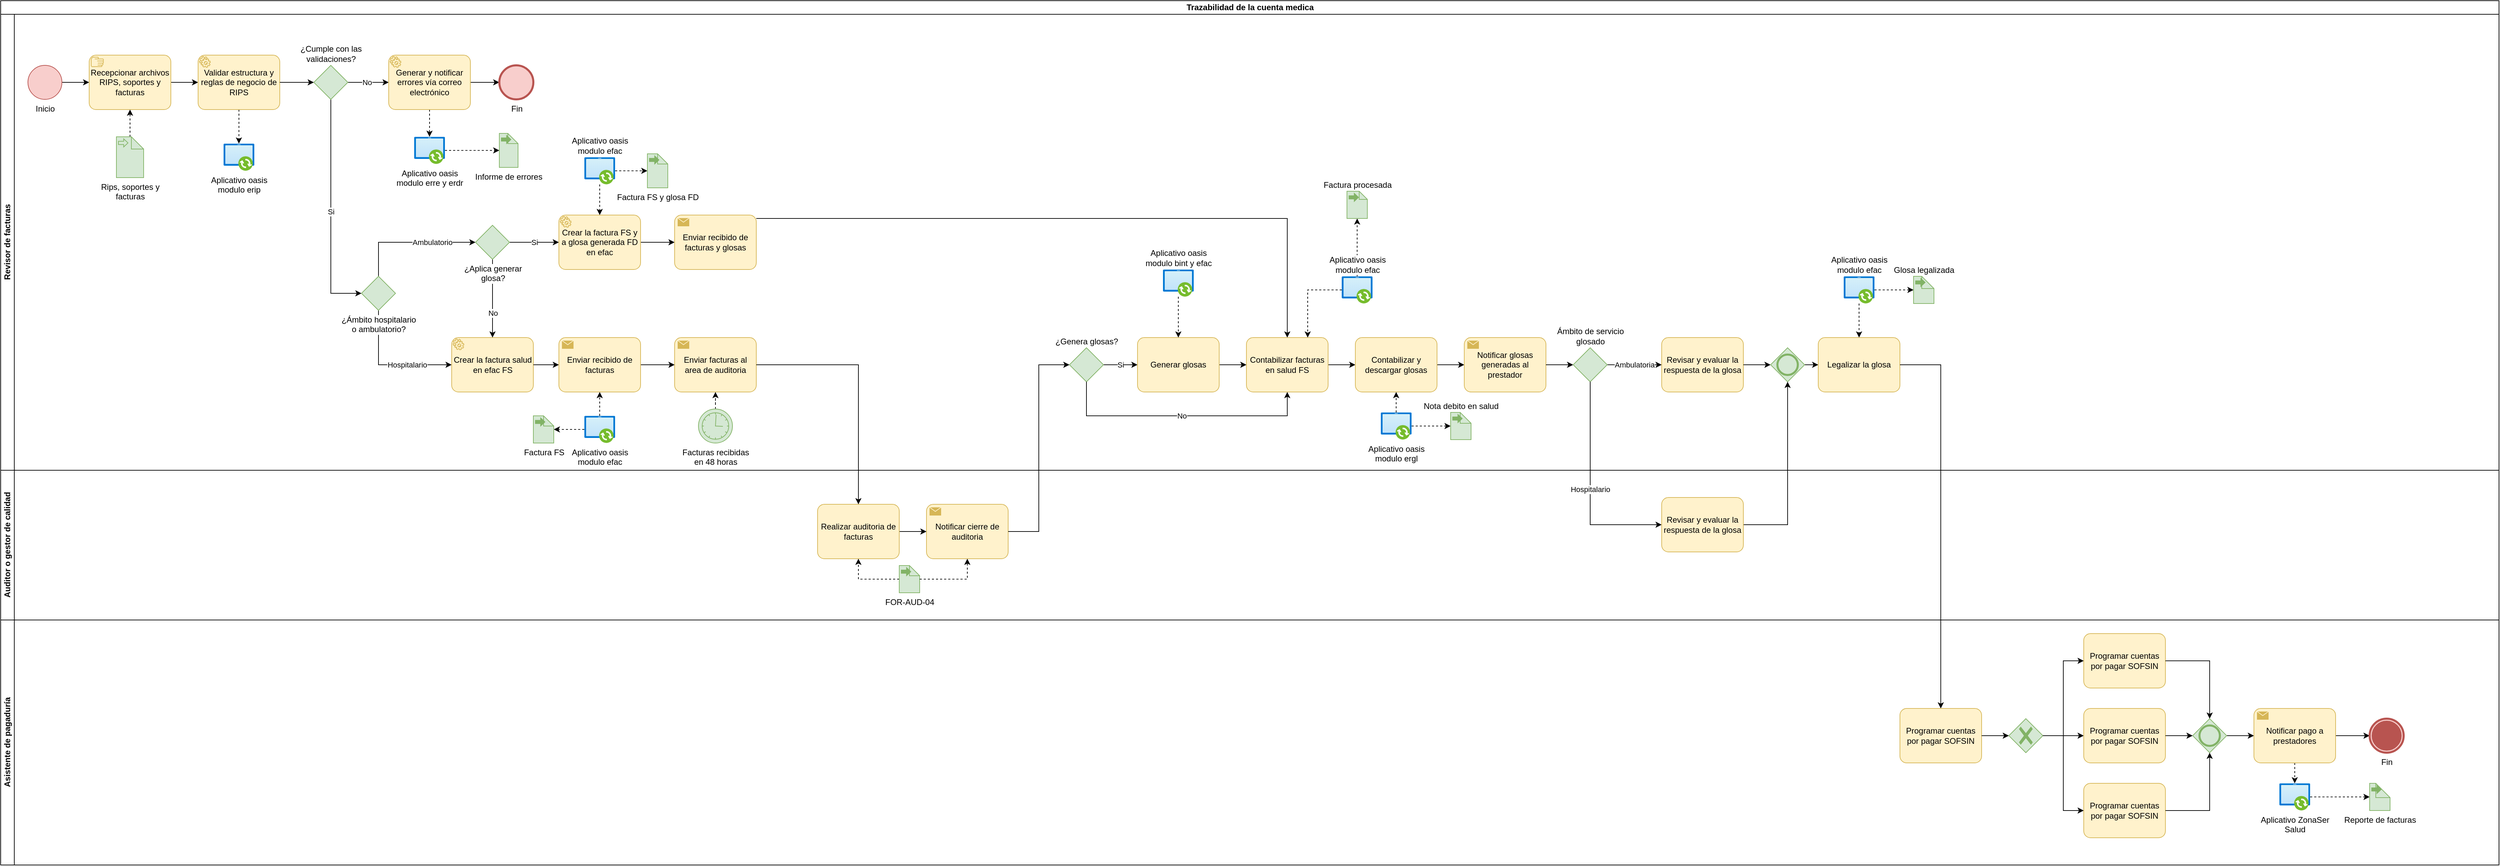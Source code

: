 <mxfile version="22.0.8" type="github">
  <diagram name="Página-1" id="GSmeaIb20q8Nv7xJSr0J">
    <mxGraphModel dx="4291" dy="1646" grid="1" gridSize="10" guides="1" tooltips="1" connect="1" arrows="1" fold="1" page="1" pageScale="1" pageWidth="3700" pageHeight="1300" math="0" shadow="0">
      <root>
        <mxCell id="0" />
        <mxCell id="1" parent="0" />
        <mxCell id="zymt9DxS3ZADFHl2k7Yk-1" value="Trazabilidad de la cuenta medica" style="swimlane;childLayout=stackLayout;resizeParent=1;resizeParentMax=0;horizontal=1;startSize=20;horizontalStack=0;html=1;" vertex="1" parent="1">
          <mxGeometry x="10" y="10" width="3670" height="1270" as="geometry" />
        </mxCell>
        <mxCell id="zymt9DxS3ZADFHl2k7Yk-2" value="Revisor de facturas" style="swimlane;startSize=20;horizontal=0;html=1;" vertex="1" parent="zymt9DxS3ZADFHl2k7Yk-1">
          <mxGeometry y="20" width="3670" height="670" as="geometry" />
        </mxCell>
        <mxCell id="zymt9DxS3ZADFHl2k7Yk-3" value="" style="edgeStyle=orthogonalEdgeStyle;rounded=0;orthogonalLoop=1;jettySize=auto;html=1;" edge="1" parent="zymt9DxS3ZADFHl2k7Yk-2" source="zymt9DxS3ZADFHl2k7Yk-4" target="zymt9DxS3ZADFHl2k7Yk-6">
          <mxGeometry relative="1" as="geometry">
            <mxPoint x="420" y="100" as="sourcePoint" />
            <mxPoint x="290" y="100" as="targetPoint" />
          </mxGeometry>
        </mxCell>
        <mxCell id="zymt9DxS3ZADFHl2k7Yk-4" value="Recepcionar archivos RIPS, soportes y facturas" style="points=[[0.25,0,0],[0.5,0,0],[0.75,0,0],[1,0.25,0],[1,0.5,0],[1,0.75,0],[0.75,1,0],[0.5,1,0],[0.25,1,0],[0,0.75,0],[0,0.5,0],[0,0.25,0]];shape=mxgraph.bpmn.task;whiteSpace=wrap;rectStyle=rounded;size=10;html=1;container=1;expand=0;collapsible=0;taskMarker=manual;fillColor=#fff2cc;strokeColor=#d6b656;" vertex="1" parent="zymt9DxS3ZADFHl2k7Yk-2">
          <mxGeometry x="130" y="60" width="120" height="80" as="geometry" />
        </mxCell>
        <mxCell id="zymt9DxS3ZADFHl2k7Yk-5" style="edgeStyle=orthogonalEdgeStyle;rounded=0;orthogonalLoop=1;jettySize=auto;html=1;dashed=1;" edge="1" parent="zymt9DxS3ZADFHl2k7Yk-2" source="zymt9DxS3ZADFHl2k7Yk-6" target="zymt9DxS3ZADFHl2k7Yk-51">
          <mxGeometry relative="1" as="geometry" />
        </mxCell>
        <mxCell id="zymt9DxS3ZADFHl2k7Yk-6" value="&lt;font style=&quot;vertical-align: inherit;&quot;&gt;&lt;font style=&quot;vertical-align: inherit;&quot;&gt;Validar estructura y reglas de negocio de RIPS&lt;/font&gt;&lt;/font&gt;" style="points=[[0.25,0,0],[0.5,0,0],[0.75,0,0],[1,0.25,0],[1,0.5,0],[1,0.75,0],[0.75,1,0],[0.5,1,0],[0.25,1,0],[0,0.75,0],[0,0.5,0],[0,0.25,0]];shape=mxgraph.bpmn.task;whiteSpace=wrap;rectStyle=rounded;size=10;html=1;container=1;expand=0;collapsible=0;taskMarker=service;fillColor=#fff2cc;strokeColor=#d6b656;" vertex="1" parent="zymt9DxS3ZADFHl2k7Yk-2">
          <mxGeometry x="290" y="60" width="120" height="80" as="geometry" />
        </mxCell>
        <mxCell id="zymt9DxS3ZADFHl2k7Yk-7" value="No" style="edgeStyle=orthogonalEdgeStyle;rounded=0;orthogonalLoop=1;jettySize=auto;html=1;" edge="1" parent="zymt9DxS3ZADFHl2k7Yk-2" source="zymt9DxS3ZADFHl2k7Yk-9" target="zymt9DxS3ZADFHl2k7Yk-14">
          <mxGeometry x="-0.067" relative="1" as="geometry">
            <mxPoint as="offset" />
          </mxGeometry>
        </mxCell>
        <mxCell id="zymt9DxS3ZADFHl2k7Yk-8" value="Si" style="edgeStyle=orthogonalEdgeStyle;rounded=0;orthogonalLoop=1;jettySize=auto;html=1;entryX=0;entryY=0.5;entryDx=0;entryDy=0;entryPerimeter=0;" edge="1" parent="zymt9DxS3ZADFHl2k7Yk-2" source="zymt9DxS3ZADFHl2k7Yk-9" target="zymt9DxS3ZADFHl2k7Yk-27">
          <mxGeometry relative="1" as="geometry">
            <mxPoint x="945" y="320" as="targetPoint" />
            <Array as="points">
              <mxPoint x="485" y="410" />
            </Array>
          </mxGeometry>
        </mxCell>
        <mxCell id="zymt9DxS3ZADFHl2k7Yk-9" value="¿Cumple con las&lt;br&gt;validaciones?" style="points=[[0.25,0.25,0],[0.5,0,0],[0.75,0.25,0],[1,0.5,0],[0.75,0.75,0],[0.5,1,0],[0.25,0.75,0],[0,0.5,0]];shape=mxgraph.bpmn.gateway2;html=1;verticalLabelPosition=top;labelBackgroundColor=#ffffff;verticalAlign=bottom;align=center;perimeter=rhombusPerimeter;outlineConnect=0;outline=none;symbol=none;fillColor=#d5e8d4;strokeColor=#82b366;horizontal=1;labelPosition=center;" vertex="1" parent="zymt9DxS3ZADFHl2k7Yk-2">
          <mxGeometry x="460" y="75" width="50" height="50" as="geometry" />
        </mxCell>
        <mxCell id="zymt9DxS3ZADFHl2k7Yk-10" style="edgeStyle=orthogonalEdgeStyle;rounded=0;orthogonalLoop=1;jettySize=auto;html=1;entryX=0;entryY=0.5;entryDx=0;entryDy=0;entryPerimeter=0;" edge="1" parent="zymt9DxS3ZADFHl2k7Yk-2" source="zymt9DxS3ZADFHl2k7Yk-6" target="zymt9DxS3ZADFHl2k7Yk-9">
          <mxGeometry relative="1" as="geometry" />
        </mxCell>
        <mxCell id="zymt9DxS3ZADFHl2k7Yk-11" style="edgeStyle=orthogonalEdgeStyle;rounded=0;orthogonalLoop=1;jettySize=auto;html=1;dashed=1;" edge="1" parent="zymt9DxS3ZADFHl2k7Yk-2" source="zymt9DxS3ZADFHl2k7Yk-52" target="zymt9DxS3ZADFHl2k7Yk-15">
          <mxGeometry relative="1" as="geometry" />
        </mxCell>
        <mxCell id="zymt9DxS3ZADFHl2k7Yk-12" style="edgeStyle=orthogonalEdgeStyle;rounded=0;orthogonalLoop=1;jettySize=auto;html=1;dashed=1;" edge="1" parent="zymt9DxS3ZADFHl2k7Yk-2" source="zymt9DxS3ZADFHl2k7Yk-14" target="zymt9DxS3ZADFHl2k7Yk-52">
          <mxGeometry relative="1" as="geometry">
            <mxPoint x="750" y="100" as="targetPoint" />
          </mxGeometry>
        </mxCell>
        <mxCell id="zymt9DxS3ZADFHl2k7Yk-13" style="edgeStyle=orthogonalEdgeStyle;rounded=0;orthogonalLoop=1;jettySize=auto;html=1;" edge="1" parent="zymt9DxS3ZADFHl2k7Yk-2" source="zymt9DxS3ZADFHl2k7Yk-14" target="zymt9DxS3ZADFHl2k7Yk-53">
          <mxGeometry relative="1" as="geometry" />
        </mxCell>
        <mxCell id="zymt9DxS3ZADFHl2k7Yk-14" value="Generar y notificar errores vía correo electrónico" style="points=[[0.25,0,0],[0.5,0,0],[0.75,0,0],[1,0.25,0],[1,0.5,0],[1,0.75,0],[0.75,1,0],[0.5,1,0],[0.25,1,0],[0,0.75,0],[0,0.5,0],[0,0.25,0]];shape=mxgraph.bpmn.task;whiteSpace=wrap;rectStyle=rounded;size=10;html=1;container=1;expand=0;collapsible=0;taskMarker=service;fillColor=#fff2cc;strokeColor=#d6b656;" vertex="1" parent="zymt9DxS3ZADFHl2k7Yk-2">
          <mxGeometry x="570" y="60" width="120" height="80" as="geometry" />
        </mxCell>
        <mxCell id="zymt9DxS3ZADFHl2k7Yk-15" value="Informe de errores" style="shape=mxgraph.bpmn.data;labelPosition=center;verticalLabelPosition=bottom;align=center;verticalAlign=top;size=15;html=1;bpmnTransferType=output;fillColor=#d5e8d4;strokeColor=#82b366;" vertex="1" parent="zymt9DxS3ZADFHl2k7Yk-2">
          <mxGeometry x="732.5" y="175" width="27.5" height="50" as="geometry" />
        </mxCell>
        <mxCell id="zymt9DxS3ZADFHl2k7Yk-16" value="Ambulatorio" style="edgeStyle=orthogonalEdgeStyle;rounded=0;orthogonalLoop=1;jettySize=auto;html=1;entryX=0;entryY=0.5;entryDx=0;entryDy=0;entryPerimeter=0;" edge="1" parent="zymt9DxS3ZADFHl2k7Yk-2" source="zymt9DxS3ZADFHl2k7Yk-27" target="zymt9DxS3ZADFHl2k7Yk-23">
          <mxGeometry x="0.333" relative="1" as="geometry">
            <mxPoint x="1120" y="420" as="targetPoint" />
            <Array as="points">
              <mxPoint x="555" y="335" />
            </Array>
            <mxPoint as="offset" />
          </mxGeometry>
        </mxCell>
        <mxCell id="zymt9DxS3ZADFHl2k7Yk-17" value="Hospitalario" style="edgeStyle=orthogonalEdgeStyle;rounded=0;orthogonalLoop=1;jettySize=auto;html=1;entryX=0;entryY=0.5;entryDx=0;entryDy=0;entryPerimeter=0;" edge="1" parent="zymt9DxS3ZADFHl2k7Yk-2" source="zymt9DxS3ZADFHl2k7Yk-27" target="zymt9DxS3ZADFHl2k7Yk-18">
          <mxGeometry x="0.296" relative="1" as="geometry">
            <Array as="points">
              <mxPoint x="555" y="515" />
            </Array>
            <mxPoint as="offset" />
          </mxGeometry>
        </mxCell>
        <mxCell id="zymt9DxS3ZADFHl2k7Yk-18" value="Crear la factura salud en efac FS" style="points=[[0.25,0,0],[0.5,0,0],[0.75,0,0],[1,0.25,0],[1,0.5,0],[1,0.75,0],[0.75,1,0],[0.5,1,0],[0.25,1,0],[0,0.75,0],[0,0.5,0],[0,0.25,0]];shape=mxgraph.bpmn.task;whiteSpace=wrap;rectStyle=rounded;size=10;html=1;container=1;expand=0;collapsible=0;taskMarker=service;fillColor=#fff2cc;strokeColor=#d6b656;" vertex="1" parent="zymt9DxS3ZADFHl2k7Yk-2">
          <mxGeometry x="662.5" y="475" width="120" height="80" as="geometry" />
        </mxCell>
        <mxCell id="zymt9DxS3ZADFHl2k7Yk-19" style="edgeStyle=orthogonalEdgeStyle;rounded=0;orthogonalLoop=1;jettySize=auto;html=1;" edge="1" parent="zymt9DxS3ZADFHl2k7Yk-2" source="zymt9DxS3ZADFHl2k7Yk-20" target="zymt9DxS3ZADFHl2k7Yk-57">
          <mxGeometry relative="1" as="geometry" />
        </mxCell>
        <mxCell id="zymt9DxS3ZADFHl2k7Yk-20" value="Crear la factura FS y a glosa generada FD en efac" style="points=[[0.25,0,0],[0.5,0,0],[0.75,0,0],[1,0.25,0],[1,0.5,0],[1,0.75,0],[0.75,1,0],[0.5,1,0],[0.25,1,0],[0,0.75,0],[0,0.5,0],[0,0.25,0]];shape=mxgraph.bpmn.task;whiteSpace=wrap;rectStyle=rounded;size=10;html=1;container=1;expand=0;collapsible=0;taskMarker=service;fillColor=#fff2cc;strokeColor=#d6b656;" vertex="1" parent="zymt9DxS3ZADFHl2k7Yk-2">
          <mxGeometry x="820" y="295" width="120" height="80" as="geometry" />
        </mxCell>
        <mxCell id="zymt9DxS3ZADFHl2k7Yk-21" value="Si" style="edgeStyle=orthogonalEdgeStyle;rounded=0;orthogonalLoop=1;jettySize=auto;html=1;" edge="1" parent="zymt9DxS3ZADFHl2k7Yk-2" source="zymt9DxS3ZADFHl2k7Yk-23" target="zymt9DxS3ZADFHl2k7Yk-20">
          <mxGeometry relative="1" as="geometry">
            <mxPoint x="1280" y="415" as="targetPoint" />
          </mxGeometry>
        </mxCell>
        <mxCell id="zymt9DxS3ZADFHl2k7Yk-22" value="No" style="edgeStyle=orthogonalEdgeStyle;rounded=0;orthogonalLoop=1;jettySize=auto;html=1;" edge="1" parent="zymt9DxS3ZADFHl2k7Yk-2" source="zymt9DxS3ZADFHl2k7Yk-23" target="zymt9DxS3ZADFHl2k7Yk-18">
          <mxGeometry x="0.368" relative="1" as="geometry">
            <mxPoint as="offset" />
          </mxGeometry>
        </mxCell>
        <mxCell id="zymt9DxS3ZADFHl2k7Yk-23" value="¿Aplica generar&lt;br&gt;glosa?" style="points=[[0.25,0.25,0],[0.5,0,0],[0.75,0.25,0],[1,0.5,0],[0.75,0.75,0],[0.5,1,0],[0.25,0.75,0],[0,0.5,0]];shape=mxgraph.bpmn.gateway2;html=1;verticalLabelPosition=bottom;labelBackgroundColor=#ffffff;verticalAlign=top;align=center;perimeter=rhombusPerimeter;outlineConnect=0;outline=none;symbol=none;fillColor=#d5e8d4;strokeColor=#82b366;" vertex="1" parent="zymt9DxS3ZADFHl2k7Yk-2">
          <mxGeometry x="697.5" y="310" width="50" height="50" as="geometry" />
        </mxCell>
        <mxCell id="zymt9DxS3ZADFHl2k7Yk-24" value="Enviar facturas al area de auditoria" style="points=[[0.25,0,0],[0.5,0,0],[0.75,0,0],[1,0.25,0],[1,0.5,0],[1,0.75,0],[0.75,1,0],[0.5,1,0],[0.25,1,0],[0,0.75,0],[0,0.5,0],[0,0.25,0]];shape=mxgraph.bpmn.task;whiteSpace=wrap;rectStyle=rounded;size=10;html=1;container=1;expand=0;collapsible=0;taskMarker=send;fillColor=#fff2cc;strokeColor=#d6b656;" vertex="1" parent="zymt9DxS3ZADFHl2k7Yk-2">
          <mxGeometry x="990" y="475" width="120" height="80" as="geometry" />
        </mxCell>
        <mxCell id="zymt9DxS3ZADFHl2k7Yk-25" style="edgeStyle=orthogonalEdgeStyle;rounded=0;orthogonalLoop=1;jettySize=auto;html=1;dashed=1;" edge="1" parent="zymt9DxS3ZADFHl2k7Yk-2" source="zymt9DxS3ZADFHl2k7Yk-26" target="zymt9DxS3ZADFHl2k7Yk-24">
          <mxGeometry relative="1" as="geometry" />
        </mxCell>
        <mxCell id="zymt9DxS3ZADFHl2k7Yk-26" value="Facturas recibidas&lt;br&gt;en 48 horas" style="points=[[0.145,0.145,0],[0.5,0,0],[0.855,0.145,0],[1,0.5,0],[0.855,0.855,0],[0.5,1,0],[0.145,0.855,0],[0,0.5,0]];shape=mxgraph.bpmn.event;html=1;verticalLabelPosition=bottom;labelBackgroundColor=#ffffff;verticalAlign=top;align=center;perimeter=ellipsePerimeter;outlineConnect=0;aspect=fixed;outline=standard;symbol=timer;fillColor=#d5e8d4;strokeColor=#82b366;" vertex="1" parent="zymt9DxS3ZADFHl2k7Yk-2">
          <mxGeometry x="1025" y="580" width="50" height="50" as="geometry" />
        </mxCell>
        <mxCell id="zymt9DxS3ZADFHl2k7Yk-27" value="¿Ámbito hospitalario&lt;br&gt;o ambulatorio?" style="points=[[0.25,0.25,0],[0.5,0,0],[0.75,0.25,0],[1,0.5,0],[0.75,0.75,0],[0.5,1,0],[0.25,0.75,0],[0,0.5,0]];shape=mxgraph.bpmn.gateway2;html=1;verticalLabelPosition=bottom;labelBackgroundColor=#ffffff;verticalAlign=top;align=center;perimeter=rhombusPerimeter;outlineConnect=0;outline=none;symbol=none;fillColor=#d5e8d4;strokeColor=#82b366;" vertex="1" parent="zymt9DxS3ZADFHl2k7Yk-2">
          <mxGeometry x="530" y="385" width="50" height="50" as="geometry" />
        </mxCell>
        <mxCell id="zymt9DxS3ZADFHl2k7Yk-28" style="edgeStyle=orthogonalEdgeStyle;rounded=0;orthogonalLoop=1;jettySize=auto;html=1;" edge="1" parent="zymt9DxS3ZADFHl2k7Yk-2" source="zymt9DxS3ZADFHl2k7Yk-29" target="zymt9DxS3ZADFHl2k7Yk-31">
          <mxGeometry relative="1" as="geometry">
            <mxPoint x="1990" y="515" as="targetPoint" />
          </mxGeometry>
        </mxCell>
        <mxCell id="zymt9DxS3ZADFHl2k7Yk-29" value="Contabilizar facturas en salud FS" style="points=[[0.25,0,0],[0.5,0,0],[0.75,0,0],[1,0.25,0],[1,0.5,0],[1,0.75,0],[0.75,1,0],[0.5,1,0],[0.25,1,0],[0,0.75,0],[0,0.5,0],[0,0.25,0]];shape=mxgraph.bpmn.task;whiteSpace=wrap;rectStyle=rounded;size=10;html=1;container=1;expand=0;collapsible=0;taskMarker=abstract;fillColor=#fff2cc;strokeColor=#d6b656;" vertex="1" parent="zymt9DxS3ZADFHl2k7Yk-2">
          <mxGeometry x="1830" y="475" width="120" height="80" as="geometry" />
        </mxCell>
        <mxCell id="zymt9DxS3ZADFHl2k7Yk-30" style="edgeStyle=orthogonalEdgeStyle;rounded=0;orthogonalLoop=1;jettySize=auto;html=1;exitX=1;exitY=0.5;exitDx=0;exitDy=0;exitPerimeter=0;" edge="1" parent="zymt9DxS3ZADFHl2k7Yk-2" source="zymt9DxS3ZADFHl2k7Yk-31" target="zymt9DxS3ZADFHl2k7Yk-32">
          <mxGeometry relative="1" as="geometry">
            <mxPoint x="3380" y="160" as="sourcePoint" />
          </mxGeometry>
        </mxCell>
        <mxCell id="zymt9DxS3ZADFHl2k7Yk-31" value="Contabilizar y descargar glosas" style="points=[[0.25,0,0],[0.5,0,0],[0.75,0,0],[1,0.25,0],[1,0.5,0],[1,0.75,0],[0.75,1,0],[0.5,1,0],[0.25,1,0],[0,0.75,0],[0,0.5,0],[0,0.25,0]];shape=mxgraph.bpmn.task;whiteSpace=wrap;rectStyle=rounded;size=10;html=1;container=1;expand=0;collapsible=0;taskMarker=abstract;fillColor=#fff2cc;strokeColor=#d6b656;" vertex="1" parent="zymt9DxS3ZADFHl2k7Yk-2">
          <mxGeometry x="1990" y="475" width="120" height="80" as="geometry" />
        </mxCell>
        <mxCell id="zymt9DxS3ZADFHl2k7Yk-32" value="Notificar glosas generadas al prestador" style="points=[[0.25,0,0],[0.5,0,0],[0.75,0,0],[1,0.25,0],[1,0.5,0],[1,0.75,0],[0.75,1,0],[0.5,1,0],[0.25,1,0],[0,0.75,0],[0,0.5,0],[0,0.25,0]];shape=mxgraph.bpmn.task;whiteSpace=wrap;rectStyle=rounded;size=10;html=1;container=1;expand=0;collapsible=0;taskMarker=send;fillColor=#fff2cc;strokeColor=#d6b656;" vertex="1" parent="zymt9DxS3ZADFHl2k7Yk-2">
          <mxGeometry x="2150" y="475" width="120" height="80" as="geometry" />
        </mxCell>
        <mxCell id="zymt9DxS3ZADFHl2k7Yk-33" value="Si" style="edgeStyle=orthogonalEdgeStyle;rounded=0;orthogonalLoop=1;jettySize=auto;html=1;entryX=0;entryY=0.5;entryDx=0;entryDy=0;entryPerimeter=0;" edge="1" parent="zymt9DxS3ZADFHl2k7Yk-2" source="zymt9DxS3ZADFHl2k7Yk-34" target="zymt9DxS3ZADFHl2k7Yk-36">
          <mxGeometry relative="1" as="geometry" />
        </mxCell>
        <mxCell id="zymt9DxS3ZADFHl2k7Yk-34" value="¿Genera glosas?" style="points=[[0.25,0.25,0],[0.5,0,0],[0.75,0.25,0],[1,0.5,0],[0.75,0.75,0],[0.5,1,0],[0.25,0.75,0],[0,0.5,0]];shape=mxgraph.bpmn.gateway2;html=1;verticalLabelPosition=top;labelBackgroundColor=#ffffff;verticalAlign=bottom;align=center;perimeter=rhombusPerimeter;outlineConnect=0;outline=none;symbol=none;fillColor=#d5e8d4;strokeColor=#82b366;labelPosition=center;" vertex="1" parent="zymt9DxS3ZADFHl2k7Yk-2">
          <mxGeometry x="1570" y="490" width="50" height="50" as="geometry" />
        </mxCell>
        <mxCell id="zymt9DxS3ZADFHl2k7Yk-35" style="edgeStyle=orthogonalEdgeStyle;rounded=0;orthogonalLoop=1;jettySize=auto;html=1;" edge="1" parent="zymt9DxS3ZADFHl2k7Yk-2" source="zymt9DxS3ZADFHl2k7Yk-36" target="zymt9DxS3ZADFHl2k7Yk-29">
          <mxGeometry relative="1" as="geometry">
            <mxPoint x="1820" y="515" as="targetPoint" />
          </mxGeometry>
        </mxCell>
        <mxCell id="zymt9DxS3ZADFHl2k7Yk-36" value="Generar glosas" style="points=[[0.25,0,0],[0.5,0,0],[0.75,0,0],[1,0.25,0],[1,0.5,0],[1,0.75,0],[0.75,1,0],[0.5,1,0],[0.25,1,0],[0,0.75,0],[0,0.5,0],[0,0.25,0]];shape=mxgraph.bpmn.task;whiteSpace=wrap;rectStyle=rounded;size=10;html=1;container=1;expand=0;collapsible=0;taskMarker=abstract;fillColor=#fff2cc;strokeColor=#d6b656;" vertex="1" parent="zymt9DxS3ZADFHl2k7Yk-2">
          <mxGeometry x="1670" y="475" width="120" height="80" as="geometry" />
        </mxCell>
        <mxCell id="zymt9DxS3ZADFHl2k7Yk-37" value="No" style="edgeStyle=orthogonalEdgeStyle;rounded=0;orthogonalLoop=1;jettySize=auto;html=1;exitX=0.5;exitY=1;exitDx=0;exitDy=0;exitPerimeter=0;entryX=0.5;entryY=1;entryDx=0;entryDy=0;entryPerimeter=0;" edge="1" parent="zymt9DxS3ZADFHl2k7Yk-2" source="zymt9DxS3ZADFHl2k7Yk-34" target="zymt9DxS3ZADFHl2k7Yk-29">
          <mxGeometry relative="1" as="geometry">
            <mxPoint x="2530" y="920" as="sourcePoint" />
            <Array as="points">
              <mxPoint x="1735" y="590" />
              <mxPoint x="2780" y="590" />
            </Array>
          </mxGeometry>
        </mxCell>
        <mxCell id="zymt9DxS3ZADFHl2k7Yk-38" style="edgeStyle=orthogonalEdgeStyle;rounded=0;orthogonalLoop=1;jettySize=auto;html=1;exitX=1;exitY=0.5;exitDx=0;exitDy=0;exitPerimeter=0;" edge="1" parent="zymt9DxS3ZADFHl2k7Yk-2" source="zymt9DxS3ZADFHl2k7Yk-54" target="zymt9DxS3ZADFHl2k7Yk-24">
          <mxGeometry relative="1" as="geometry">
            <Array as="points">
              <mxPoint x="1010" y="515" />
              <mxPoint x="1010" y="515" />
            </Array>
            <mxPoint x="1055" y="425" as="sourcePoint" />
            <mxPoint x="1215" y="175" as="targetPoint" />
          </mxGeometry>
        </mxCell>
        <mxCell id="zymt9DxS3ZADFHl2k7Yk-39" value="Revisar y evaluar la respuesta de la glosa" style="points=[[0.25,0,0],[0.5,0,0],[0.75,0,0],[1,0.25,0],[1,0.5,0],[1,0.75,0],[0.75,1,0],[0.5,1,0],[0.25,1,0],[0,0.75,0],[0,0.5,0],[0,0.25,0]];shape=mxgraph.bpmn.task;whiteSpace=wrap;rectStyle=rounded;size=10;html=1;container=1;expand=0;collapsible=0;taskMarker=abstract;fillColor=#fff2cc;strokeColor=#d6b656;" vertex="1" parent="zymt9DxS3ZADFHl2k7Yk-2">
          <mxGeometry x="2440" y="475" width="120" height="80" as="geometry" />
        </mxCell>
        <mxCell id="zymt9DxS3ZADFHl2k7Yk-40" style="edgeStyle=orthogonalEdgeStyle;rounded=0;orthogonalLoop=1;jettySize=auto;html=1;" edge="1" parent="zymt9DxS3ZADFHl2k7Yk-2" source="zymt9DxS3ZADFHl2k7Yk-32" target="zymt9DxS3ZADFHl2k7Yk-42">
          <mxGeometry relative="1" as="geometry">
            <mxPoint x="3860" y="450" as="targetPoint" />
            <mxPoint x="3810" y="450" as="sourcePoint" />
          </mxGeometry>
        </mxCell>
        <mxCell id="zymt9DxS3ZADFHl2k7Yk-41" value="Ambulatoria" style="edgeStyle=orthogonalEdgeStyle;rounded=0;orthogonalLoop=1;jettySize=auto;html=1;" edge="1" parent="zymt9DxS3ZADFHl2k7Yk-2" source="zymt9DxS3ZADFHl2k7Yk-42" target="zymt9DxS3ZADFHl2k7Yk-39">
          <mxGeometry relative="1" as="geometry" />
        </mxCell>
        <mxCell id="zymt9DxS3ZADFHl2k7Yk-42" value="Ámbito de servicio&lt;br&gt;glosado" style="points=[[0.25,0.25,0],[0.5,0,0],[0.75,0.25,0],[1,0.5,0],[0.75,0.75,0],[0.5,1,0],[0.25,0.75,0],[0,0.5,0]];shape=mxgraph.bpmn.gateway2;html=1;verticalLabelPosition=top;labelBackgroundColor=#ffffff;verticalAlign=bottom;align=center;perimeter=rhombusPerimeter;outlineConnect=0;outline=none;symbol=none;fillColor=#d5e8d4;strokeColor=#82b366;labelPosition=center;" vertex="1" parent="zymt9DxS3ZADFHl2k7Yk-2">
          <mxGeometry x="2310" y="490" width="50" height="50" as="geometry" />
        </mxCell>
        <mxCell id="zymt9DxS3ZADFHl2k7Yk-43" style="edgeStyle=orthogonalEdgeStyle;rounded=0;orthogonalLoop=1;jettySize=auto;html=1;entryX=0;entryY=0.5;entryDx=0;entryDy=0;entryPerimeter=0;" edge="1" parent="zymt9DxS3ZADFHl2k7Yk-2" source="zymt9DxS3ZADFHl2k7Yk-39" target="zymt9DxS3ZADFHl2k7Yk-45">
          <mxGeometry relative="1" as="geometry" />
        </mxCell>
        <mxCell id="zymt9DxS3ZADFHl2k7Yk-44" style="edgeStyle=orthogonalEdgeStyle;rounded=0;orthogonalLoop=1;jettySize=auto;html=1;entryX=0;entryY=0.5;entryDx=0;entryDy=0;entryPerimeter=0;" edge="1" parent="zymt9DxS3ZADFHl2k7Yk-2" source="zymt9DxS3ZADFHl2k7Yk-45" target="zymt9DxS3ZADFHl2k7Yk-46">
          <mxGeometry relative="1" as="geometry">
            <mxPoint x="4060" y="450" as="targetPoint" />
          </mxGeometry>
        </mxCell>
        <mxCell id="zymt9DxS3ZADFHl2k7Yk-45" value="" style="points=[[0.25,0.25,0],[0.5,0,0],[0.75,0.25,0],[1,0.5,0],[0.75,0.75,0],[0.5,1,0],[0.25,0.75,0],[0,0.5,0]];shape=mxgraph.bpmn.gateway2;html=1;verticalLabelPosition=bottom;labelBackgroundColor=#ffffff;verticalAlign=top;align=center;perimeter=rhombusPerimeter;outlineConnect=0;outline=end;symbol=general;fillColor=#d5e8d4;strokeColor=#82b366;" vertex="1" parent="zymt9DxS3ZADFHl2k7Yk-2">
          <mxGeometry x="2600" y="490" width="50" height="50" as="geometry" />
        </mxCell>
        <mxCell id="zymt9DxS3ZADFHl2k7Yk-46" value="Legalizar la glosa" style="points=[[0.25,0,0],[0.5,0,0],[0.75,0,0],[1,0.25,0],[1,0.5,0],[1,0.75,0],[0.75,1,0],[0.5,1,0],[0.25,1,0],[0,0.75,0],[0,0.5,0],[0,0.25,0]];shape=mxgraph.bpmn.task;whiteSpace=wrap;rectStyle=rounded;size=10;html=1;container=1;expand=0;collapsible=0;taskMarker=abstract;fillColor=#fff2cc;strokeColor=#d6b656;" vertex="1" parent="zymt9DxS3ZADFHl2k7Yk-2">
          <mxGeometry x="2670" y="475" width="120" height="80" as="geometry" />
        </mxCell>
        <mxCell id="zymt9DxS3ZADFHl2k7Yk-47" style="edgeStyle=orthogonalEdgeStyle;rounded=0;orthogonalLoop=1;jettySize=auto;html=1;dashed=1;" edge="1" parent="zymt9DxS3ZADFHl2k7Yk-2" source="zymt9DxS3ZADFHl2k7Yk-48" target="zymt9DxS3ZADFHl2k7Yk-4">
          <mxGeometry relative="1" as="geometry" />
        </mxCell>
        <mxCell id="zymt9DxS3ZADFHl2k7Yk-48" value="Rips, soportes y &lt;br&gt;facturas" style="shape=mxgraph.bpmn.data;labelPosition=center;verticalLabelPosition=bottom;align=center;verticalAlign=top;size=18;html=1;bpmnTransferType=input;fillColor=#d5e8d4;strokeColor=#82b366;" vertex="1" parent="zymt9DxS3ZADFHl2k7Yk-2">
          <mxGeometry x="170" y="180" width="40" height="60" as="geometry" />
        </mxCell>
        <mxCell id="zymt9DxS3ZADFHl2k7Yk-49" style="edgeStyle=orthogonalEdgeStyle;rounded=0;orthogonalLoop=1;jettySize=auto;html=1;" edge="1" parent="zymt9DxS3ZADFHl2k7Yk-2" source="zymt9DxS3ZADFHl2k7Yk-50" target="zymt9DxS3ZADFHl2k7Yk-4">
          <mxGeometry relative="1" as="geometry" />
        </mxCell>
        <mxCell id="zymt9DxS3ZADFHl2k7Yk-50" value="Inicio" style="points=[[0.145,0.145,0],[0.5,0,0],[0.855,0.145,0],[1,0.5,0],[0.855,0.855,0],[0.5,1,0],[0.145,0.855,0],[0,0.5,0]];shape=mxgraph.bpmn.event;html=1;verticalLabelPosition=bottom;labelBackgroundColor=#ffffff;verticalAlign=top;align=center;perimeter=ellipsePerimeter;outlineConnect=0;aspect=fixed;outline=standard;symbol=general;fillColor=#f8cecc;strokeColor=#b85450;" vertex="1" parent="zymt9DxS3ZADFHl2k7Yk-2">
          <mxGeometry x="40" y="75" width="50" height="50" as="geometry" />
        </mxCell>
        <mxCell id="zymt9DxS3ZADFHl2k7Yk-51" value="&lt;font style=&quot;vertical-align: inherit;&quot;&gt;&lt;font style=&quot;vertical-align: inherit;&quot;&gt;Aplicativo oasis &lt;br&gt;modulo erip&lt;/font&gt;&lt;/font&gt;" style="image;aspect=fixed;html=1;points=[];align=center;fontSize=12;image=img/lib/azure2/intune/Software_Updates.svg;" vertex="1" parent="zymt9DxS3ZADFHl2k7Yk-2">
          <mxGeometry x="327.34" y="190" width="45.33" height="40" as="geometry" />
        </mxCell>
        <mxCell id="zymt9DxS3ZADFHl2k7Yk-52" value="&lt;font style=&quot;vertical-align: inherit;&quot;&gt;&lt;font style=&quot;vertical-align: inherit;&quot;&gt;Aplicativo oasis &lt;br&gt;modulo erre y erdr&lt;/font&gt;&lt;/font&gt;" style="image;aspect=fixed;html=1;points=[];align=center;fontSize=12;image=img/lib/azure2/intune/Software_Updates.svg;" vertex="1" parent="zymt9DxS3ZADFHl2k7Yk-2">
          <mxGeometry x="607.34" y="180" width="45.33" height="40" as="geometry" />
        </mxCell>
        <mxCell id="zymt9DxS3ZADFHl2k7Yk-53" value="Fin" style="points=[[0.145,0.145,0],[0.5,0,0],[0.855,0.145,0],[1,0.5,0],[0.855,0.855,0],[0.5,1,0],[0.145,0.855,0],[0,0.5,0]];shape=mxgraph.bpmn.event;html=1;verticalLabelPosition=bottom;labelBackgroundColor=#ffffff;verticalAlign=top;align=center;perimeter=ellipsePerimeter;outlineConnect=0;aspect=fixed;outline=end;symbol=terminate2;fillColor=#f8cecc;strokeColor=#b85450;" vertex="1" parent="zymt9DxS3ZADFHl2k7Yk-2">
          <mxGeometry x="732.5" y="75" width="50" height="50" as="geometry" />
        </mxCell>
        <mxCell id="zymt9DxS3ZADFHl2k7Yk-54" value="Enviar recibido de facturas" style="points=[[0.25,0,0],[0.5,0,0],[0.75,0,0],[1,0.25,0],[1,0.5,0],[1,0.75,0],[0.75,1,0],[0.5,1,0],[0.25,1,0],[0,0.75,0],[0,0.5,0],[0,0.25,0]];shape=mxgraph.bpmn.task;whiteSpace=wrap;rectStyle=rounded;size=10;html=1;container=1;expand=0;collapsible=0;taskMarker=send;fillColor=#fff2cc;strokeColor=#d6b656;" vertex="1" parent="zymt9DxS3ZADFHl2k7Yk-2">
          <mxGeometry x="820" y="475" width="120" height="80" as="geometry" />
        </mxCell>
        <mxCell id="zymt9DxS3ZADFHl2k7Yk-55" value="" style="edgeStyle=orthogonalEdgeStyle;rounded=0;orthogonalLoop=1;jettySize=auto;html=1;" edge="1" parent="zymt9DxS3ZADFHl2k7Yk-2" source="zymt9DxS3ZADFHl2k7Yk-18" target="zymt9DxS3ZADFHl2k7Yk-54">
          <mxGeometry x="0.579" relative="1" as="geometry">
            <mxPoint x="1055" y="695" as="targetPoint" />
            <mxPoint x="1" as="offset" />
            <mxPoint x="793" y="785" as="sourcePoint" />
          </mxGeometry>
        </mxCell>
        <mxCell id="zymt9DxS3ZADFHl2k7Yk-56" style="edgeStyle=orthogonalEdgeStyle;rounded=0;orthogonalLoop=1;jettySize=auto;html=1;" edge="1" parent="zymt9DxS3ZADFHl2k7Yk-2" source="zymt9DxS3ZADFHl2k7Yk-57" target="zymt9DxS3ZADFHl2k7Yk-29">
          <mxGeometry relative="1" as="geometry">
            <Array as="points">
              <mxPoint x="1890" y="300" />
            </Array>
          </mxGeometry>
        </mxCell>
        <mxCell id="zymt9DxS3ZADFHl2k7Yk-57" value="Enviar recibido de facturas y glosas" style="points=[[0.25,0,0],[0.5,0,0],[0.75,0,0],[1,0.25,0],[1,0.5,0],[1,0.75,0],[0.75,1,0],[0.5,1,0],[0.25,1,0],[0,0.75,0],[0,0.5,0],[0,0.25,0]];shape=mxgraph.bpmn.task;whiteSpace=wrap;rectStyle=rounded;size=10;html=1;container=1;expand=0;collapsible=0;taskMarker=send;fillColor=#fff2cc;strokeColor=#d6b656;" vertex="1" parent="zymt9DxS3ZADFHl2k7Yk-2">
          <mxGeometry x="990" y="295" width="120" height="80" as="geometry" />
        </mxCell>
        <mxCell id="zymt9DxS3ZADFHl2k7Yk-58" style="edgeStyle=orthogonalEdgeStyle;rounded=0;orthogonalLoop=1;jettySize=auto;html=1;dashed=1;" edge="1" parent="zymt9DxS3ZADFHl2k7Yk-2" source="zymt9DxS3ZADFHl2k7Yk-60" target="zymt9DxS3ZADFHl2k7Yk-20">
          <mxGeometry relative="1" as="geometry" />
        </mxCell>
        <mxCell id="zymt9DxS3ZADFHl2k7Yk-59" style="edgeStyle=orthogonalEdgeStyle;rounded=0;orthogonalLoop=1;jettySize=auto;html=1;dashed=1;" edge="1" parent="zymt9DxS3ZADFHl2k7Yk-2" source="zymt9DxS3ZADFHl2k7Yk-60" target="zymt9DxS3ZADFHl2k7Yk-61">
          <mxGeometry relative="1" as="geometry" />
        </mxCell>
        <mxCell id="zymt9DxS3ZADFHl2k7Yk-60" value="&lt;font style=&quot;vertical-align: inherit;&quot;&gt;&lt;font style=&quot;vertical-align: inherit;&quot;&gt;Aplicativo oasis &lt;br&gt;modulo efac&lt;/font&gt;&lt;/font&gt;" style="image;aspect=fixed;html=1;points=[];align=center;fontSize=12;image=img/lib/azure2/intune/Software_Updates.svg;labelPosition=center;verticalLabelPosition=top;verticalAlign=bottom;" vertex="1" parent="zymt9DxS3ZADFHl2k7Yk-2">
          <mxGeometry x="857.34" y="210" width="45.33" height="40" as="geometry" />
        </mxCell>
        <mxCell id="zymt9DxS3ZADFHl2k7Yk-61" value="Factura FS y glosa FD" style="shape=mxgraph.bpmn.data;labelPosition=center;verticalLabelPosition=bottom;align=center;verticalAlign=top;size=15;html=1;bpmnTransferType=output;fillColor=#d5e8d4;strokeColor=#82b366;" vertex="1" parent="zymt9DxS3ZADFHl2k7Yk-2">
          <mxGeometry x="950" y="205" width="30" height="50" as="geometry" />
        </mxCell>
        <mxCell id="zymt9DxS3ZADFHl2k7Yk-62" style="edgeStyle=orthogonalEdgeStyle;rounded=0;orthogonalLoop=1;jettySize=auto;html=1;dashed=1;" edge="1" parent="zymt9DxS3ZADFHl2k7Yk-2" source="zymt9DxS3ZADFHl2k7Yk-64" target="zymt9DxS3ZADFHl2k7Yk-54">
          <mxGeometry relative="1" as="geometry" />
        </mxCell>
        <mxCell id="zymt9DxS3ZADFHl2k7Yk-63" style="edgeStyle=orthogonalEdgeStyle;rounded=0;orthogonalLoop=1;jettySize=auto;html=1;dashed=1;" edge="1" parent="zymt9DxS3ZADFHl2k7Yk-2" source="zymt9DxS3ZADFHl2k7Yk-64" target="zymt9DxS3ZADFHl2k7Yk-65">
          <mxGeometry relative="1" as="geometry" />
        </mxCell>
        <mxCell id="zymt9DxS3ZADFHl2k7Yk-64" value="&lt;font style=&quot;vertical-align: inherit;&quot;&gt;&lt;font style=&quot;vertical-align: inherit;&quot;&gt;Aplicativo oasis &lt;br&gt;modulo efac&lt;/font&gt;&lt;/font&gt;" style="image;aspect=fixed;html=1;points=[];align=center;fontSize=12;image=img/lib/azure2/intune/Software_Updates.svg;labelPosition=center;verticalLabelPosition=bottom;verticalAlign=top;" vertex="1" parent="zymt9DxS3ZADFHl2k7Yk-2">
          <mxGeometry x="857.34" y="590" width="45.33" height="40" as="geometry" />
        </mxCell>
        <mxCell id="zymt9DxS3ZADFHl2k7Yk-65" value="Factura FS" style="shape=mxgraph.bpmn.data;labelPosition=center;verticalLabelPosition=bottom;align=center;verticalAlign=top;size=15;html=1;bpmnTransferType=output;fillColor=#d5e8d4;strokeColor=#82b366;" vertex="1" parent="zymt9DxS3ZADFHl2k7Yk-2">
          <mxGeometry x="782.5" y="590" width="30" height="40" as="geometry" />
        </mxCell>
        <mxCell id="zymt9DxS3ZADFHl2k7Yk-66" style="edgeStyle=orthogonalEdgeStyle;rounded=0;orthogonalLoop=1;jettySize=auto;html=1;dashed=1;" edge="1" parent="zymt9DxS3ZADFHl2k7Yk-2" source="zymt9DxS3ZADFHl2k7Yk-67" target="zymt9DxS3ZADFHl2k7Yk-36">
          <mxGeometry relative="1" as="geometry" />
        </mxCell>
        <mxCell id="zymt9DxS3ZADFHl2k7Yk-67" value="&lt;font style=&quot;vertical-align: inherit;&quot;&gt;&lt;font style=&quot;vertical-align: inherit;&quot;&gt;Aplicativo oasis &lt;br&gt;modulo bint y efac&lt;/font&gt;&lt;/font&gt;" style="image;aspect=fixed;html=1;points=[];align=center;fontSize=12;image=img/lib/azure2/intune/Software_Updates.svg;labelPosition=center;verticalLabelPosition=top;verticalAlign=bottom;" vertex="1" parent="zymt9DxS3ZADFHl2k7Yk-2">
          <mxGeometry x="1707.33" y="375" width="45.33" height="40" as="geometry" />
        </mxCell>
        <mxCell id="zymt9DxS3ZADFHl2k7Yk-68" style="edgeStyle=orthogonalEdgeStyle;rounded=0;orthogonalLoop=1;jettySize=auto;html=1;dashed=1;" edge="1" parent="zymt9DxS3ZADFHl2k7Yk-2" source="zymt9DxS3ZADFHl2k7Yk-69" target="zymt9DxS3ZADFHl2k7Yk-71">
          <mxGeometry relative="1" as="geometry" />
        </mxCell>
        <mxCell id="zymt9DxS3ZADFHl2k7Yk-69" value="&lt;font style=&quot;vertical-align: inherit;&quot;&gt;&lt;font style=&quot;vertical-align: inherit;&quot;&gt;Aplicativo oasis &lt;br&gt;modulo efac&lt;/font&gt;&lt;/font&gt;" style="image;aspect=fixed;html=1;points=[];align=center;fontSize=12;image=img/lib/azure2/intune/Software_Updates.svg;labelPosition=center;verticalLabelPosition=top;verticalAlign=bottom;" vertex="1" parent="zymt9DxS3ZADFHl2k7Yk-2">
          <mxGeometry x="1970" y="385" width="45.33" height="40" as="geometry" />
        </mxCell>
        <mxCell id="zymt9DxS3ZADFHl2k7Yk-70" style="edgeStyle=orthogonalEdgeStyle;rounded=0;orthogonalLoop=1;jettySize=auto;html=1;entryX=0.75;entryY=0;entryDx=0;entryDy=0;entryPerimeter=0;dashed=1;" edge="1" parent="zymt9DxS3ZADFHl2k7Yk-2" source="zymt9DxS3ZADFHl2k7Yk-69" target="zymt9DxS3ZADFHl2k7Yk-29">
          <mxGeometry relative="1" as="geometry" />
        </mxCell>
        <mxCell id="zymt9DxS3ZADFHl2k7Yk-71" value="Factura procesada" style="shape=mxgraph.bpmn.data;labelPosition=center;verticalLabelPosition=top;align=center;verticalAlign=bottom;size=12;html=1;bpmnTransferType=output;fillColor=#d5e8d4;strokeColor=#82b366;" vertex="1" parent="zymt9DxS3ZADFHl2k7Yk-2">
          <mxGeometry x="1977.67" y="260" width="30" height="40" as="geometry" />
        </mxCell>
        <mxCell id="zymt9DxS3ZADFHl2k7Yk-72" style="edgeStyle=orthogonalEdgeStyle;rounded=0;orthogonalLoop=1;jettySize=auto;html=1;dashed=1;" edge="1" parent="zymt9DxS3ZADFHl2k7Yk-2" source="zymt9DxS3ZADFHl2k7Yk-74" target="zymt9DxS3ZADFHl2k7Yk-31">
          <mxGeometry relative="1" as="geometry" />
        </mxCell>
        <mxCell id="zymt9DxS3ZADFHl2k7Yk-73" style="edgeStyle=orthogonalEdgeStyle;rounded=0;orthogonalLoop=1;jettySize=auto;html=1;dashed=1;" edge="1" parent="zymt9DxS3ZADFHl2k7Yk-2" source="zymt9DxS3ZADFHl2k7Yk-74" target="zymt9DxS3ZADFHl2k7Yk-75">
          <mxGeometry relative="1" as="geometry" />
        </mxCell>
        <mxCell id="zymt9DxS3ZADFHl2k7Yk-74" value="&lt;font style=&quot;vertical-align: inherit;&quot;&gt;&lt;font style=&quot;vertical-align: inherit;&quot;&gt;Aplicativo oasis &lt;br&gt;modulo ergl&lt;/font&gt;&lt;/font&gt;" style="image;aspect=fixed;html=1;points=[];align=center;fontSize=12;image=img/lib/azure2/intune/Software_Updates.svg;labelPosition=center;verticalLabelPosition=bottom;verticalAlign=top;" vertex="1" parent="zymt9DxS3ZADFHl2k7Yk-2">
          <mxGeometry x="2027.34" y="585" width="45.33" height="40" as="geometry" />
        </mxCell>
        <mxCell id="zymt9DxS3ZADFHl2k7Yk-75" value="Nota debito en salud" style="shape=mxgraph.bpmn.data;labelPosition=center;verticalLabelPosition=top;align=center;verticalAlign=bottom;size=16;html=1;bpmnTransferType=output;fillColor=#d5e8d4;strokeColor=#82b366;" vertex="1" parent="zymt9DxS3ZADFHl2k7Yk-2">
          <mxGeometry x="2130" y="585" width="30" height="40" as="geometry" />
        </mxCell>
        <mxCell id="zymt9DxS3ZADFHl2k7Yk-76" style="edgeStyle=orthogonalEdgeStyle;rounded=0;orthogonalLoop=1;jettySize=auto;html=1;dashed=1;" edge="1" parent="zymt9DxS3ZADFHl2k7Yk-2" source="zymt9DxS3ZADFHl2k7Yk-78" target="zymt9DxS3ZADFHl2k7Yk-46">
          <mxGeometry relative="1" as="geometry" />
        </mxCell>
        <mxCell id="zymt9DxS3ZADFHl2k7Yk-77" style="edgeStyle=orthogonalEdgeStyle;rounded=0;orthogonalLoop=1;jettySize=auto;html=1;dashed=1;" edge="1" parent="zymt9DxS3ZADFHl2k7Yk-2" source="zymt9DxS3ZADFHl2k7Yk-78" target="zymt9DxS3ZADFHl2k7Yk-79">
          <mxGeometry relative="1" as="geometry" />
        </mxCell>
        <mxCell id="zymt9DxS3ZADFHl2k7Yk-78" value="&lt;font style=&quot;vertical-align: inherit;&quot;&gt;&lt;font style=&quot;vertical-align: inherit;&quot;&gt;Aplicativo oasis &lt;br&gt;modulo efac&lt;/font&gt;&lt;/font&gt;" style="image;aspect=fixed;html=1;points=[];align=center;fontSize=12;image=img/lib/azure2/intune/Software_Updates.svg;labelPosition=center;verticalLabelPosition=top;verticalAlign=bottom;" vertex="1" parent="zymt9DxS3ZADFHl2k7Yk-2">
          <mxGeometry x="2707.33" y="385" width="45.33" height="40" as="geometry" />
        </mxCell>
        <mxCell id="zymt9DxS3ZADFHl2k7Yk-79" value="Glosa legalizada" style="shape=mxgraph.bpmn.data;labelPosition=center;verticalLabelPosition=top;align=center;verticalAlign=bottom;size=18;html=1;bpmnTransferType=output;fillColor=#d5e8d4;strokeColor=#82b366;" vertex="1" parent="zymt9DxS3ZADFHl2k7Yk-2">
          <mxGeometry x="2810" y="385" width="30" height="40" as="geometry" />
        </mxCell>
        <mxCell id="zymt9DxS3ZADFHl2k7Yk-82" value="Hospitalario" style="edgeStyle=orthogonalEdgeStyle;rounded=0;orthogonalLoop=1;jettySize=auto;html=1;entryX=0;entryY=0.5;entryDx=0;entryDy=0;entryPerimeter=0;" edge="1" parent="zymt9DxS3ZADFHl2k7Yk-1" source="zymt9DxS3ZADFHl2k7Yk-42" target="zymt9DxS3ZADFHl2k7Yk-89">
          <mxGeometry relative="1" as="geometry">
            <mxPoint x="3895" y="960" as="targetPoint" />
            <Array as="points">
              <mxPoint x="2335" y="770" />
            </Array>
          </mxGeometry>
        </mxCell>
        <mxCell id="zymt9DxS3ZADFHl2k7Yk-83" style="edgeStyle=orthogonalEdgeStyle;rounded=0;orthogonalLoop=1;jettySize=auto;html=1;entryX=0.5;entryY=1;entryDx=0;entryDy=0;entryPerimeter=0;" edge="1" parent="zymt9DxS3ZADFHl2k7Yk-1" source="zymt9DxS3ZADFHl2k7Yk-89" target="zymt9DxS3ZADFHl2k7Yk-45">
          <mxGeometry relative="1" as="geometry" />
        </mxCell>
        <mxCell id="zymt9DxS3ZADFHl2k7Yk-84" value="" style="edgeStyle=orthogonalEdgeStyle;rounded=0;orthogonalLoop=1;jettySize=auto;html=1;exitX=1;exitY=0.5;exitDx=0;exitDy=0;exitPerimeter=0;" edge="1" parent="zymt9DxS3ZADFHl2k7Yk-1" source="zymt9DxS3ZADFHl2k7Yk-46" target="zymt9DxS3ZADFHl2k7Yk-99">
          <mxGeometry relative="1" as="geometry">
            <mxPoint x="3220" y="1260" as="sourcePoint" />
          </mxGeometry>
        </mxCell>
        <mxCell id="zymt9DxS3ZADFHl2k7Yk-85" value="Auditor o gestor de calidad" style="swimlane;startSize=20;horizontal=0;html=1;" vertex="1" parent="zymt9DxS3ZADFHl2k7Yk-1">
          <mxGeometry y="690" width="3670" height="220" as="geometry" />
        </mxCell>
        <mxCell id="zymt9DxS3ZADFHl2k7Yk-86" value="Notificar cierre de auditoria" style="points=[[0.25,0,0],[0.5,0,0],[0.75,0,0],[1,0.25,0],[1,0.5,0],[1,0.75,0],[0.75,1,0],[0.5,1,0],[0.25,1,0],[0,0.75,0],[0,0.5,0],[0,0.25,0]];shape=mxgraph.bpmn.task;whiteSpace=wrap;rectStyle=rounded;size=10;html=1;container=1;expand=0;collapsible=0;taskMarker=send;fillColor=#fff2cc;strokeColor=#d6b656;" vertex="1" parent="zymt9DxS3ZADFHl2k7Yk-85">
          <mxGeometry x="1360" y="50" width="120" height="80" as="geometry" />
        </mxCell>
        <mxCell id="zymt9DxS3ZADFHl2k7Yk-87" style="edgeStyle=orthogonalEdgeStyle;rounded=0;orthogonalLoop=1;jettySize=auto;html=1;" edge="1" parent="zymt9DxS3ZADFHl2k7Yk-85" source="zymt9DxS3ZADFHl2k7Yk-88" target="zymt9DxS3ZADFHl2k7Yk-86">
          <mxGeometry relative="1" as="geometry" />
        </mxCell>
        <mxCell id="zymt9DxS3ZADFHl2k7Yk-88" value="Realizar auditoria de facturas" style="points=[[0.25,0,0],[0.5,0,0],[0.75,0,0],[1,0.25,0],[1,0.5,0],[1,0.75,0],[0.75,1,0],[0.5,1,0],[0.25,1,0],[0,0.75,0],[0,0.5,0],[0,0.25,0]];shape=mxgraph.bpmn.task;whiteSpace=wrap;rectStyle=rounded;size=10;html=1;container=1;expand=0;collapsible=0;taskMarker=abstract;fillColor=#fff2cc;strokeColor=#d6b656;" vertex="1" parent="zymt9DxS3ZADFHl2k7Yk-85">
          <mxGeometry x="1200" y="50" width="120" height="80" as="geometry" />
        </mxCell>
        <mxCell id="zymt9DxS3ZADFHl2k7Yk-89" value="Revisar y evaluar la respuesta de la glosa" style="points=[[0.25,0,0],[0.5,0,0],[0.75,0,0],[1,0.25,0],[1,0.5,0],[1,0.75,0],[0.75,1,0],[0.5,1,0],[0.25,1,0],[0,0.75,0],[0,0.5,0],[0,0.25,0]];shape=mxgraph.bpmn.task;whiteSpace=wrap;rectStyle=rounded;size=10;html=1;container=1;expand=0;collapsible=0;taskMarker=abstract;fillColor=#fff2cc;strokeColor=#d6b656;" vertex="1" parent="zymt9DxS3ZADFHl2k7Yk-85">
          <mxGeometry x="2440" y="40" width="120" height="80" as="geometry" />
        </mxCell>
        <mxCell id="zymt9DxS3ZADFHl2k7Yk-90" style="edgeStyle=orthogonalEdgeStyle;rounded=0;orthogonalLoop=1;jettySize=auto;html=1;dashed=1;" edge="1" parent="zymt9DxS3ZADFHl2k7Yk-85" source="zymt9DxS3ZADFHl2k7Yk-91" target="zymt9DxS3ZADFHl2k7Yk-88">
          <mxGeometry relative="1" as="geometry">
            <Array as="points">
              <mxPoint x="1260" y="160" />
            </Array>
          </mxGeometry>
        </mxCell>
        <mxCell id="zymt9DxS3ZADFHl2k7Yk-91" value="FOR-AUD-04" style="shape=mxgraph.bpmn.data;labelPosition=center;verticalLabelPosition=bottom;align=center;verticalAlign=top;size=15;html=1;bpmnTransferType=output;fillColor=#d5e8d4;strokeColor=#82b366;" vertex="1" parent="zymt9DxS3ZADFHl2k7Yk-85">
          <mxGeometry x="1320" y="140" width="30" height="40" as="geometry" />
        </mxCell>
        <mxCell id="zymt9DxS3ZADFHl2k7Yk-92" style="edgeStyle=orthogonalEdgeStyle;rounded=0;orthogonalLoop=1;jettySize=auto;html=1;entryX=0.5;entryY=1;entryDx=0;entryDy=0;entryPerimeter=0;dashed=1;" edge="1" parent="zymt9DxS3ZADFHl2k7Yk-85" source="zymt9DxS3ZADFHl2k7Yk-91" target="zymt9DxS3ZADFHl2k7Yk-86">
          <mxGeometry relative="1" as="geometry" />
        </mxCell>
        <mxCell id="zymt9DxS3ZADFHl2k7Yk-93" style="edgeStyle=orthogonalEdgeStyle;rounded=0;orthogonalLoop=1;jettySize=auto;html=1;entryX=0;entryY=0.5;entryDx=0;entryDy=0;entryPerimeter=0;" edge="1" parent="zymt9DxS3ZADFHl2k7Yk-1" source="zymt9DxS3ZADFHl2k7Yk-86" target="zymt9DxS3ZADFHl2k7Yk-34">
          <mxGeometry relative="1" as="geometry">
            <mxPoint x="1580" y="815" as="targetPoint" />
          </mxGeometry>
        </mxCell>
        <mxCell id="zymt9DxS3ZADFHl2k7Yk-94" value="Asistente de pagaduría" style="swimlane;startSize=20;horizontal=0;html=1;" vertex="1" parent="zymt9DxS3ZADFHl2k7Yk-1">
          <mxGeometry y="910" width="3670" height="360" as="geometry" />
        </mxCell>
        <mxCell id="zymt9DxS3ZADFHl2k7Yk-95" style="edgeStyle=orthogonalEdgeStyle;rounded=0;orthogonalLoop=1;jettySize=auto;html=1;" edge="1" parent="zymt9DxS3ZADFHl2k7Yk-94" source="zymt9DxS3ZADFHl2k7Yk-97" target="zymt9DxS3ZADFHl2k7Yk-100">
          <mxGeometry relative="1" as="geometry">
            <mxPoint x="3810" y="170" as="targetPoint" />
          </mxGeometry>
        </mxCell>
        <mxCell id="zymt9DxS3ZADFHl2k7Yk-96" style="edgeStyle=orthogonalEdgeStyle;rounded=0;orthogonalLoop=1;jettySize=auto;html=1;dashed=1;" edge="1" parent="zymt9DxS3ZADFHl2k7Yk-94" source="zymt9DxS3ZADFHl2k7Yk-97" target="zymt9DxS3ZADFHl2k7Yk-102">
          <mxGeometry relative="1" as="geometry" />
        </mxCell>
        <mxCell id="zymt9DxS3ZADFHl2k7Yk-97" value="Notificar pago a prestadores" style="points=[[0.25,0,0],[0.5,0,0],[0.75,0,0],[1,0.25,0],[1,0.5,0],[1,0.75,0],[0.75,1,0],[0.5,1,0],[0.25,1,0],[0,0.75,0],[0,0.5,0],[0,0.25,0]];shape=mxgraph.bpmn.task;whiteSpace=wrap;rectStyle=rounded;size=10;html=1;container=1;expand=0;collapsible=0;taskMarker=send;fillColor=#fff2cc;strokeColor=#d6b656;" vertex="1" parent="zymt9DxS3ZADFHl2k7Yk-94">
          <mxGeometry x="3310" y="130" width="120" height="80" as="geometry" />
        </mxCell>
        <mxCell id="zymt9DxS3ZADFHl2k7Yk-99" value="Programar cuentas por pagar SOFSIN" style="points=[[0.25,0,0],[0.5,0,0],[0.75,0,0],[1,0.25,0],[1,0.5,0],[1,0.75,0],[0.75,1,0],[0.5,1,0],[0.25,1,0],[0,0.75,0],[0,0.5,0],[0,0.25,0]];shape=mxgraph.bpmn.task;whiteSpace=wrap;rectStyle=rounded;size=10;html=1;container=1;expand=0;collapsible=0;taskMarker=abstract;fillColor=#fff2cc;strokeColor=#d6b656;" vertex="1" parent="zymt9DxS3ZADFHl2k7Yk-94">
          <mxGeometry x="2790" y="130" width="120" height="80" as="geometry" />
        </mxCell>
        <mxCell id="zymt9DxS3ZADFHl2k7Yk-100" value="Fin" style="points=[[0.145,0.145,0],[0.5,0,0],[0.855,0.145,0],[1,0.5,0],[0.855,0.855,0],[0.5,1,0],[0.145,0.855,0],[0,0.5,0]];shape=mxgraph.bpmn.event;html=1;verticalLabelPosition=bottom;labelBackgroundColor=#ffffff;verticalAlign=top;align=center;perimeter=ellipsePerimeter;outlineConnect=0;aspect=fixed;outline=end;symbol=terminate;fillColor=#f8cecc;strokeColor=#b85450;" vertex="1" parent="zymt9DxS3ZADFHl2k7Yk-94">
          <mxGeometry x="3480" y="145" width="50" height="50" as="geometry" />
        </mxCell>
        <mxCell id="zymt9DxS3ZADFHl2k7Yk-101" style="edgeStyle=orthogonalEdgeStyle;rounded=0;orthogonalLoop=1;jettySize=auto;html=1;dashed=1;" edge="1" parent="zymt9DxS3ZADFHl2k7Yk-94" source="zymt9DxS3ZADFHl2k7Yk-102" target="zymt9DxS3ZADFHl2k7Yk-103">
          <mxGeometry relative="1" as="geometry" />
        </mxCell>
        <mxCell id="zymt9DxS3ZADFHl2k7Yk-102" value="&lt;font style=&quot;vertical-align: inherit;&quot;&gt;&lt;font style=&quot;vertical-align: inherit;&quot;&gt;Aplicativo ZonaSer &lt;br&gt;Salud&lt;/font&gt;&lt;/font&gt;" style="image;aspect=fixed;html=1;points=[];align=center;fontSize=12;image=img/lib/azure2/intune/Software_Updates.svg;labelPosition=center;verticalLabelPosition=bottom;verticalAlign=top;" vertex="1" parent="zymt9DxS3ZADFHl2k7Yk-94">
          <mxGeometry x="3347.33" y="240" width="45.33" height="40" as="geometry" />
        </mxCell>
        <mxCell id="zymt9DxS3ZADFHl2k7Yk-103" value="Reporte de facturas" style="shape=mxgraph.bpmn.data;labelPosition=center;verticalLabelPosition=bottom;align=center;verticalAlign=top;size=21;html=1;bpmnTransferType=output;fillColor=#d5e8d4;strokeColor=#82b366;" vertex="1" parent="zymt9DxS3ZADFHl2k7Yk-94">
          <mxGeometry x="3480" y="240" width="30" height="40" as="geometry" />
        </mxCell>
        <mxCell id="zymt9DxS3ZADFHl2k7Yk-112" style="edgeStyle=orthogonalEdgeStyle;rounded=0;orthogonalLoop=1;jettySize=auto;html=1;" edge="1" parent="zymt9DxS3ZADFHl2k7Yk-94" source="zymt9DxS3ZADFHl2k7Yk-106" target="zymt9DxS3ZADFHl2k7Yk-110">
          <mxGeometry relative="1" as="geometry" />
        </mxCell>
        <mxCell id="zymt9DxS3ZADFHl2k7Yk-106" value="" style="points=[[0.25,0.25,0],[0.5,0,0],[0.75,0.25,0],[1,0.5,0],[0.75,0.75,0],[0.5,1,0],[0.25,0.75,0],[0,0.5,0]];shape=mxgraph.bpmn.gateway2;html=1;verticalLabelPosition=bottom;labelBackgroundColor=#ffffff;verticalAlign=top;align=center;perimeter=rhombusPerimeter;outlineConnect=0;outline=none;symbol=none;gwType=exclusive;fillColor=#d5e8d4;strokeColor=#82b366;" vertex="1" parent="zymt9DxS3ZADFHl2k7Yk-94">
          <mxGeometry x="2950" y="145" width="50" height="50" as="geometry" />
        </mxCell>
        <mxCell id="zymt9DxS3ZADFHl2k7Yk-98" style="edgeStyle=orthogonalEdgeStyle;rounded=0;orthogonalLoop=1;jettySize=auto;html=1;" edge="1" parent="zymt9DxS3ZADFHl2k7Yk-94" source="zymt9DxS3ZADFHl2k7Yk-99" target="zymt9DxS3ZADFHl2k7Yk-106">
          <mxGeometry relative="1" as="geometry" />
        </mxCell>
        <mxCell id="zymt9DxS3ZADFHl2k7Yk-107" value="Programar cuentas por pagar SOFSIN" style="points=[[0.25,0,0],[0.5,0,0],[0.75,0,0],[1,0.25,0],[1,0.5,0],[1,0.75,0],[0.75,1,0],[0.5,1,0],[0.25,1,0],[0,0.75,0],[0,0.5,0],[0,0.25,0]];shape=mxgraph.bpmn.task;whiteSpace=wrap;rectStyle=rounded;size=10;html=1;container=1;expand=0;collapsible=0;taskMarker=abstract;fillColor=#fff2cc;strokeColor=#d6b656;" vertex="1" parent="zymt9DxS3ZADFHl2k7Yk-94">
          <mxGeometry x="3060" y="20" width="120" height="80" as="geometry" />
        </mxCell>
        <mxCell id="zymt9DxS3ZADFHl2k7Yk-108" style="edgeStyle=orthogonalEdgeStyle;rounded=0;orthogonalLoop=1;jettySize=auto;html=1;entryX=0;entryY=0.5;entryDx=0;entryDy=0;entryPerimeter=0;" edge="1" parent="zymt9DxS3ZADFHl2k7Yk-94" source="zymt9DxS3ZADFHl2k7Yk-106" target="zymt9DxS3ZADFHl2k7Yk-107">
          <mxGeometry relative="1" as="geometry" />
        </mxCell>
        <mxCell id="zymt9DxS3ZADFHl2k7Yk-109" value="Programar cuentas por pagar SOFSIN" style="points=[[0.25,0,0],[0.5,0,0],[0.75,0,0],[1,0.25,0],[1,0.5,0],[1,0.75,0],[0.75,1,0],[0.5,1,0],[0.25,1,0],[0,0.75,0],[0,0.5,0],[0,0.25,0]];shape=mxgraph.bpmn.task;whiteSpace=wrap;rectStyle=rounded;size=10;html=1;container=1;expand=0;collapsible=0;taskMarker=abstract;fillColor=#fff2cc;strokeColor=#d6b656;" vertex="1" parent="zymt9DxS3ZADFHl2k7Yk-94">
          <mxGeometry x="3060" y="240" width="120" height="80" as="geometry" />
        </mxCell>
        <mxCell id="zymt9DxS3ZADFHl2k7Yk-110" value="Programar cuentas por pagar SOFSIN" style="points=[[0.25,0,0],[0.5,0,0],[0.75,0,0],[1,0.25,0],[1,0.5,0],[1,0.75,0],[0.75,1,0],[0.5,1,0],[0.25,1,0],[0,0.75,0],[0,0.5,0],[0,0.25,0]];shape=mxgraph.bpmn.task;whiteSpace=wrap;rectStyle=rounded;size=10;html=1;container=1;expand=0;collapsible=0;taskMarker=abstract;fillColor=#fff2cc;strokeColor=#d6b656;" vertex="1" parent="zymt9DxS3ZADFHl2k7Yk-94">
          <mxGeometry x="3060" y="130" width="120" height="80" as="geometry" />
        </mxCell>
        <mxCell id="zymt9DxS3ZADFHl2k7Yk-111" style="edgeStyle=orthogonalEdgeStyle;rounded=0;orthogonalLoop=1;jettySize=auto;html=1;entryX=0;entryY=0.5;entryDx=0;entryDy=0;entryPerimeter=0;" edge="1" parent="zymt9DxS3ZADFHl2k7Yk-94" source="zymt9DxS3ZADFHl2k7Yk-106" target="zymt9DxS3ZADFHl2k7Yk-109">
          <mxGeometry relative="1" as="geometry" />
        </mxCell>
        <mxCell id="zymt9DxS3ZADFHl2k7Yk-117" style="edgeStyle=orthogonalEdgeStyle;rounded=0;orthogonalLoop=1;jettySize=auto;html=1;" edge="1" parent="zymt9DxS3ZADFHl2k7Yk-94" source="zymt9DxS3ZADFHl2k7Yk-113" target="zymt9DxS3ZADFHl2k7Yk-97">
          <mxGeometry relative="1" as="geometry" />
        </mxCell>
        <mxCell id="zymt9DxS3ZADFHl2k7Yk-113" value="" style="points=[[0.25,0.25,0],[0.5,0,0],[0.75,0.25,0],[1,0.5,0],[0.75,0.75,0],[0.5,1,0],[0.25,0.75,0],[0,0.5,0]];shape=mxgraph.bpmn.gateway2;html=1;verticalLabelPosition=bottom;labelBackgroundColor=#ffffff;verticalAlign=top;align=center;perimeter=rhombusPerimeter;outlineConnect=0;outline=end;symbol=general;fillColor=#d5e8d4;strokeColor=#82b366;" vertex="1" parent="zymt9DxS3ZADFHl2k7Yk-94">
          <mxGeometry x="3220" y="145" width="50" height="50" as="geometry" />
        </mxCell>
        <mxCell id="zymt9DxS3ZADFHl2k7Yk-114" style="edgeStyle=orthogonalEdgeStyle;rounded=0;orthogonalLoop=1;jettySize=auto;html=1;" edge="1" parent="zymt9DxS3ZADFHl2k7Yk-94" source="zymt9DxS3ZADFHl2k7Yk-107" target="zymt9DxS3ZADFHl2k7Yk-113">
          <mxGeometry relative="1" as="geometry" />
        </mxCell>
        <mxCell id="zymt9DxS3ZADFHl2k7Yk-115" style="edgeStyle=orthogonalEdgeStyle;rounded=0;orthogonalLoop=1;jettySize=auto;html=1;" edge="1" parent="zymt9DxS3ZADFHl2k7Yk-94" source="zymt9DxS3ZADFHl2k7Yk-110" target="zymt9DxS3ZADFHl2k7Yk-113">
          <mxGeometry relative="1" as="geometry" />
        </mxCell>
        <mxCell id="zymt9DxS3ZADFHl2k7Yk-116" style="edgeStyle=orthogonalEdgeStyle;rounded=0;orthogonalLoop=1;jettySize=auto;html=1;entryX=0.5;entryY=1;entryDx=0;entryDy=0;entryPerimeter=0;" edge="1" parent="zymt9DxS3ZADFHl2k7Yk-94" source="zymt9DxS3ZADFHl2k7Yk-109" target="zymt9DxS3ZADFHl2k7Yk-113">
          <mxGeometry relative="1" as="geometry" />
        </mxCell>
        <mxCell id="zymt9DxS3ZADFHl2k7Yk-104" style="edgeStyle=orthogonalEdgeStyle;rounded=0;orthogonalLoop=1;jettySize=auto;html=1;" edge="1" parent="zymt9DxS3ZADFHl2k7Yk-1" source="zymt9DxS3ZADFHl2k7Yk-24" target="zymt9DxS3ZADFHl2k7Yk-88">
          <mxGeometry relative="1" as="geometry" />
        </mxCell>
      </root>
    </mxGraphModel>
  </diagram>
</mxfile>
